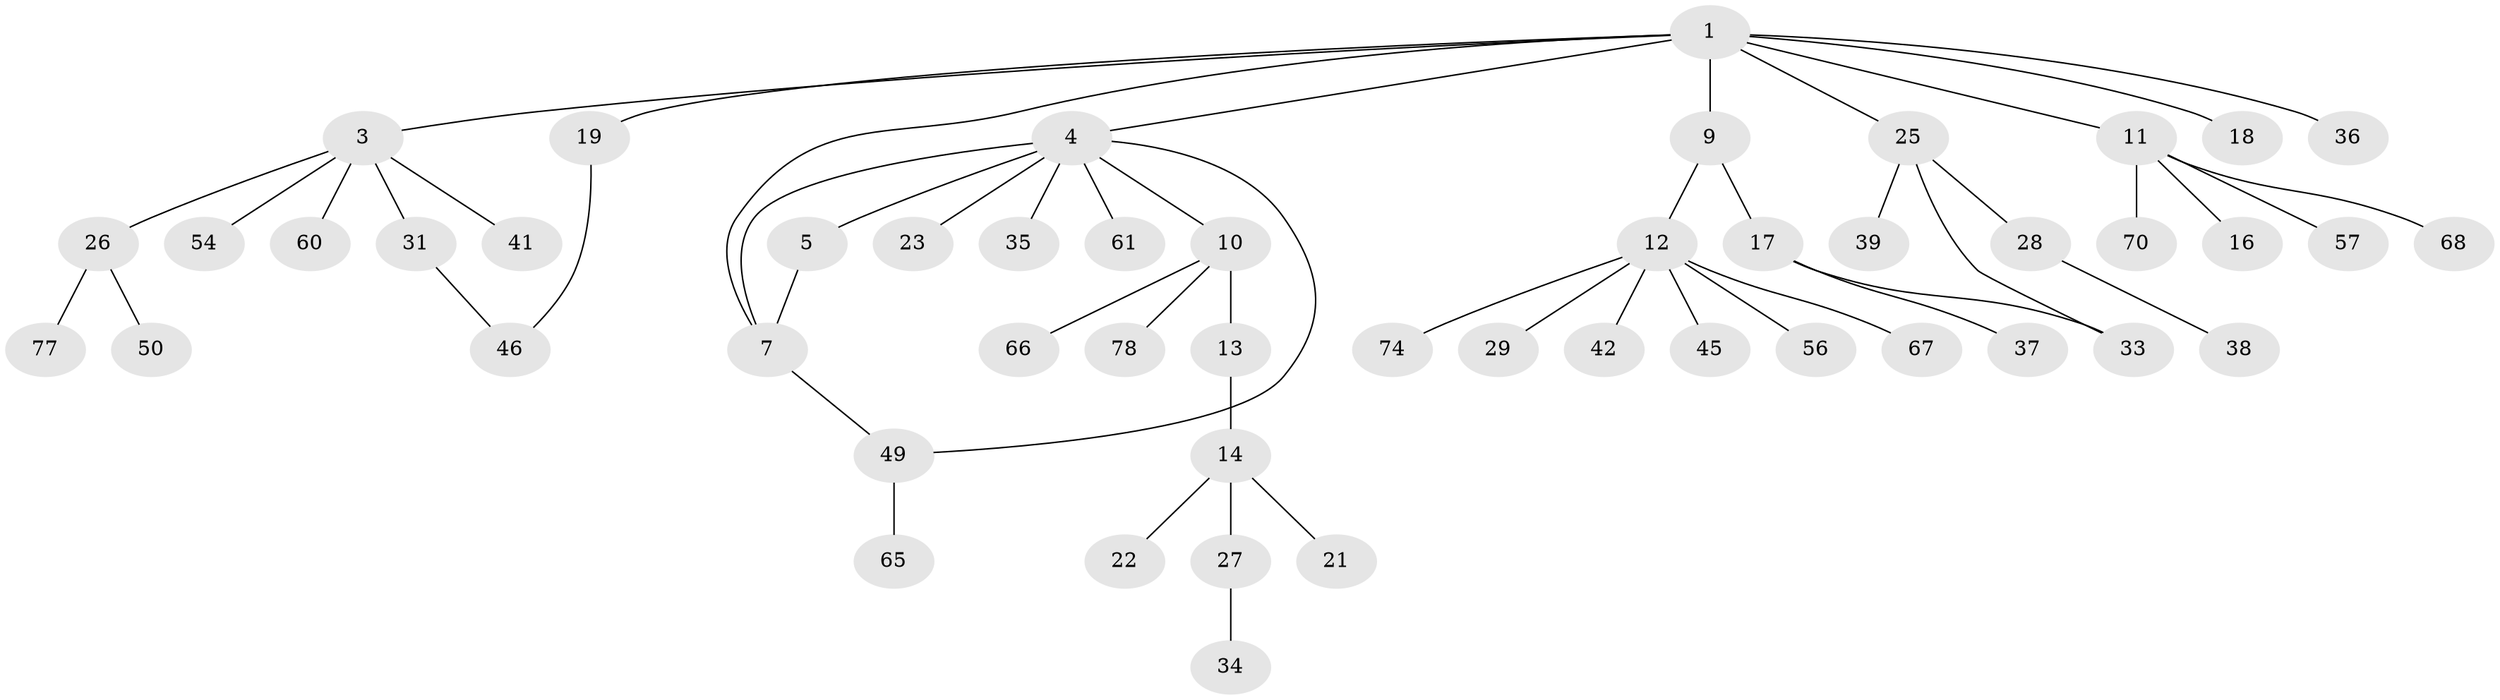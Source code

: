 // Generated by graph-tools (version 1.1) at 2025/23/03/03/25 07:23:32]
// undirected, 50 vertices, 54 edges
graph export_dot {
graph [start="1"]
  node [color=gray90,style=filled];
  1 [super="+2"];
  3 [super="+6"];
  4 [super="+8"];
  5 [super="+63"];
  7 [super="+30"];
  9 [super="+53"];
  10 [super="+75"];
  11 [super="+71"];
  12 [super="+20"];
  13;
  14 [super="+15"];
  16 [super="+47"];
  17 [super="+24"];
  18;
  19;
  21 [super="+52"];
  22;
  23 [super="+44"];
  25 [super="+58"];
  26 [super="+69"];
  27 [super="+32"];
  28 [super="+40"];
  29;
  31 [super="+76"];
  33 [super="+48"];
  34 [super="+51"];
  35 [super="+73"];
  36;
  37 [super="+43"];
  38 [super="+64"];
  39 [super="+62"];
  41;
  42;
  45;
  46 [super="+55"];
  49 [super="+79"];
  50 [super="+59"];
  54;
  56;
  57;
  60;
  61;
  65;
  66;
  67;
  68;
  70 [super="+72"];
  74;
  77;
  78;
  1 -- 3;
  1 -- 4;
  1 -- 11;
  1 -- 18;
  1 -- 19;
  1 -- 25;
  1 -- 36;
  1 -- 9;
  1 -- 7;
  3 -- 31;
  3 -- 41;
  3 -- 54;
  3 -- 26;
  3 -- 60;
  4 -- 5;
  4 -- 7;
  4 -- 61;
  4 -- 10;
  4 -- 35;
  4 -- 23;
  4 -- 49;
  5 -- 7;
  7 -- 49;
  9 -- 12;
  9 -- 17;
  10 -- 13;
  10 -- 66;
  10 -- 78;
  11 -- 16;
  11 -- 57;
  11 -- 68;
  11 -- 70;
  12 -- 45;
  12 -- 67;
  12 -- 42;
  12 -- 56;
  12 -- 74;
  12 -- 29;
  13 -- 14;
  14 -- 27;
  14 -- 21;
  14 -- 22;
  17 -- 33;
  17 -- 37;
  19 -- 46;
  25 -- 28;
  25 -- 39;
  25 -- 33;
  26 -- 50;
  26 -- 77;
  27 -- 34;
  28 -- 38;
  31 -- 46;
  49 -- 65;
}
